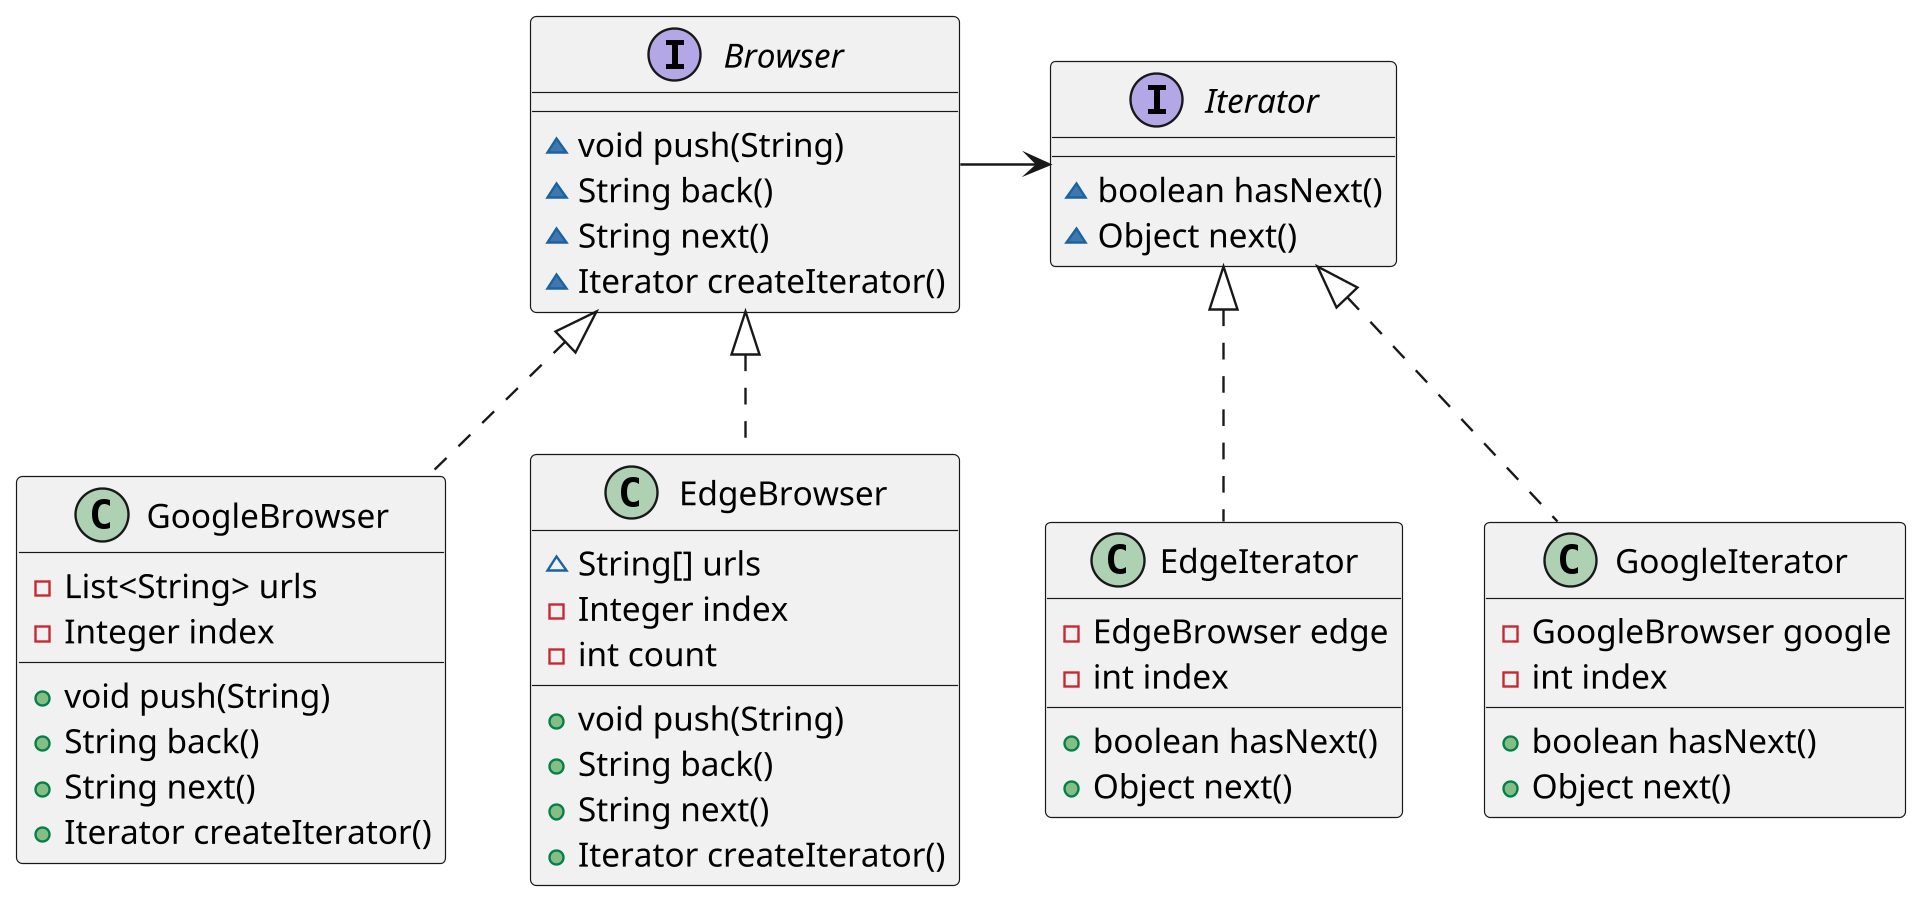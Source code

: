 @startuml
class GoogleBrowser {
- List<String> urls
- Integer index
+ void push(String)
+ String back()
+ String next()
+ Iterator createIterator()
}
class EdgeBrowser {
~ String[] urls
- Integer index
- int count
+ void push(String)
+ String back()
+ String next()
+ Iterator createIterator()
}
interface Iterator {
~ boolean hasNext()
~ Object next()
}
class EdgeIterator {
- EdgeBrowser edge
- int index
+ boolean hasNext()
+ Object next()
}
interface Browser {
~ void push(String)
~ String back()
~ String next()
~ Iterator createIterator()
}

class GoogleIterator {
- GoogleBrowser google
- int index
+ boolean hasNext()
+ Object next()
}


Browser -> Iterator

Browser <|.. GoogleBrowser
Browser <|.. EdgeBrowser

Iterator <|.. EdgeIterator
Iterator <|.. GoogleIterator
scale 1920*1080

@enduml